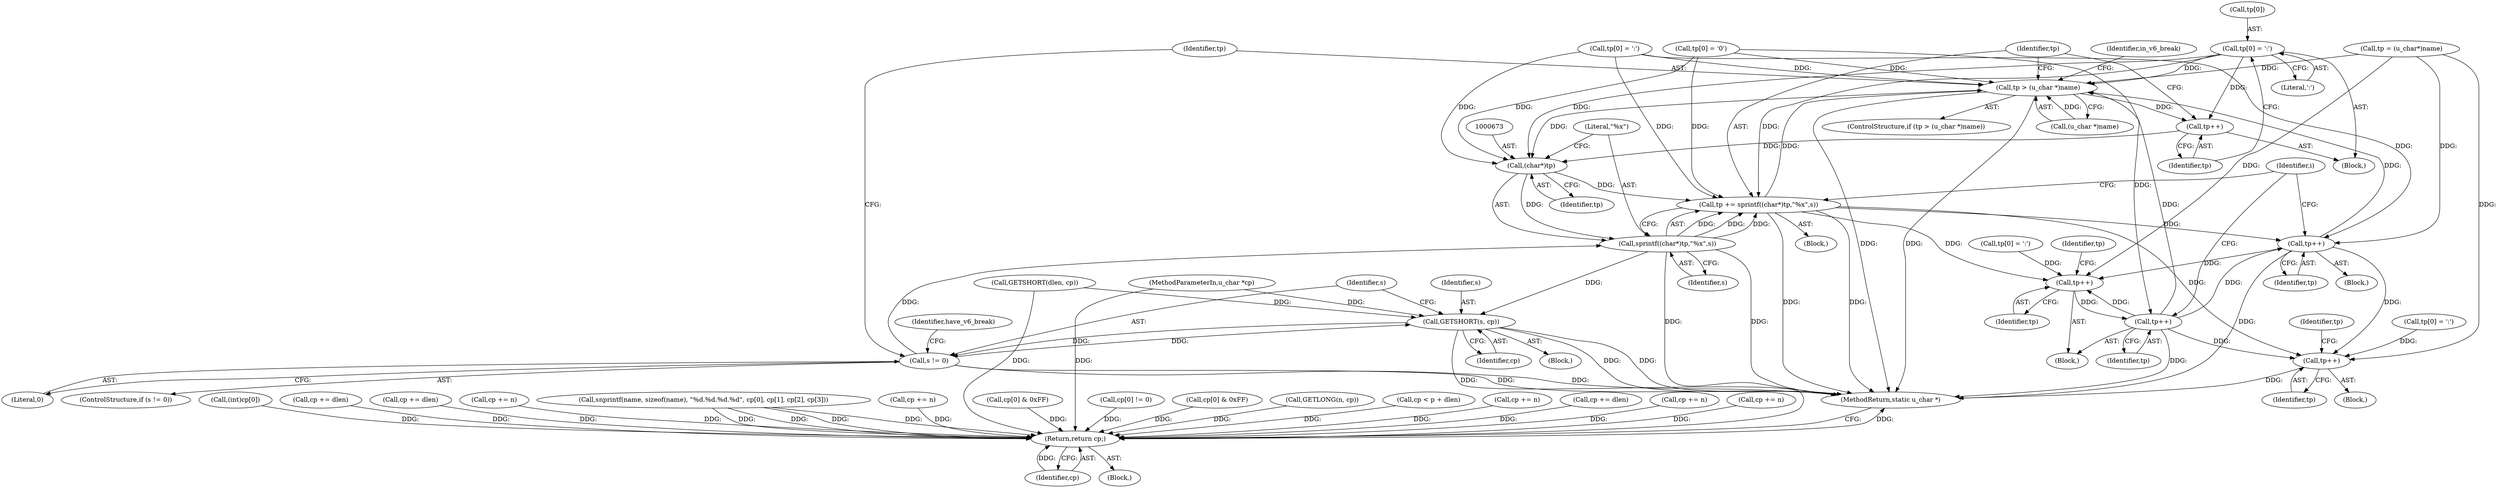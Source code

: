 digraph "0_php-src_b34d7849ed90ced9345f8ea1c59bc8d101c18468@array" {
"1000662" [label="(Call,tp[0] = ':')"];
"1000653" [label="(Call,tp > (u_char *)name)"];
"1000667" [label="(Call,tp++)"];
"1000672" [label="(Call,(char*)tp)"];
"1000669" [label="(Call,tp += sprintf((char*)tp,\"%x\",s))"];
"1000694" [label="(Call,tp++)"];
"1000706" [label="(Call,tp++)"];
"1000713" [label="(Call,tp++)"];
"1000725" [label="(Call,tp++)"];
"1000671" [label="(Call,sprintf((char*)tp,\"%x\",s))"];
"1000644" [label="(Call,GETSHORT(s, cp))"];
"1000648" [label="(Call,s != 0)"];
"1001217" [label="(Return,return cp;)"];
"1000654" [label="(Identifier,tp)"];
"1000642" [label="(Identifier,i)"];
"1000714" [label="(Identifier,tp)"];
"1000701" [label="(Call,tp[0] = ':')"];
"1000707" [label="(Identifier,tp)"];
"1000669" [label="(Call,tp += sprintf((char*)tp,\"%x\",s))"];
"1000720" [label="(Call,tp[0] = ':')"];
"1000681" [label="(Identifier,have_v6_break)"];
"1000758" [label="(Call,(int)cp[0])"];
"1000273" [label="(Call,cp += dlen)"];
"1000651" [label="(Block,)"];
"1000658" [label="(Block,)"];
"1000666" [label="(Literal,':')"];
"1000710" [label="(Identifier,tp)"];
"1001213" [label="(Call,cp += dlen)"];
"1000655" [label="(Call,(u_char *)name)"];
"1001079" [label="(Call,cp += n)"];
"1000650" [label="(Literal,0)"];
"1000649" [label="(Identifier,s)"];
"1000647" [label="(ControlStructure,if (s != 0))"];
"1000644" [label="(Call,GETSHORT(s, cp))"];
"1001218" [label="(Identifier,cp)"];
"1000629" [label="(Call,tp = (u_char*)name)"];
"1000671" [label="(Call,sprintf((char*)tp,\"%x\",s))"];
"1000250" [label="(Call,snprintf(name, sizeof(name), \"%d.%d.%d.%d\", cp[0], cp[1], cp[2], cp[3]))"];
"1001014" [label="(Call,cp += n)"];
"1001217" [label="(Return,return cp;)"];
"1001219" [label="(MethodReturn,static u_char *)"];
"1000719" [label="(Block,)"];
"1000643" [label="(Block,)"];
"1000695" [label="(Identifier,tp)"];
"1000675" [label="(Literal,\"%x\")"];
"1000672" [label="(Call,(char*)tp)"];
"1000676" [label="(Identifier,s)"];
"1000167" [label="(Call,GETSHORT(dlen, cp))"];
"1000706" [label="(Call,tp++)"];
"1000674" [label="(Identifier,tp)"];
"1000645" [label="(Identifier,s)"];
"1000653" [label="(Call,tp > (u_char *)name)"];
"1000830" [label="(Call,cp[0] & 0xFF)"];
"1000113" [label="(Block,)"];
"1000694" [label="(Call,tp++)"];
"1000667" [label="(Call,tp++)"];
"1000670" [label="(Identifier,tp)"];
"1000726" [label="(Identifier,tp)"];
"1000652" [label="(ControlStructure,if (tp > (u_char *)name))"];
"1000668" [label="(Identifier,tp)"];
"1000646" [label="(Identifier,cp)"];
"1000107" [label="(MethodParameterIn,u_char *cp)"];
"1000802" [label="(Call,cp[0] != 0)"];
"1000648" [label="(Call,s != 0)"];
"1001154" [label="(Call,cp[0] & 0xFF)"];
"1000700" [label="(Block,)"];
"1000619" [label="(Call,GETLONG(n, cp))"];
"1000984" [label="(Call,cp < p + dlen)"];
"1000682" [label="(Block,)"];
"1000662" [label="(Call,tp[0] = ':')"];
"1000725" [label="(Call,tp++)"];
"1000352" [label="(Call,cp += n)"];
"1000663" [label="(Call,tp[0])"];
"1000491" [label="(Call,cp += dlen)"];
"1000406" [label="(Call,cp += n)"];
"1000713" [label="(Call,tp++)"];
"1001196" [label="(Call,cp += n)"];
"1000660" [label="(Identifier,in_v6_break)"];
"1000729" [label="(Identifier,tp)"];
"1000708" [label="(Call,tp[0] = '0')"];
"1000689" [label="(Call,tp[0] = ':')"];
"1000662" -> "1000658"  [label="AST: "];
"1000662" -> "1000666"  [label="CFG: "];
"1000663" -> "1000662"  [label="AST: "];
"1000666" -> "1000662"  [label="AST: "];
"1000668" -> "1000662"  [label="CFG: "];
"1000662" -> "1000653"  [label="DDG: "];
"1000662" -> "1000667"  [label="DDG: "];
"1000662" -> "1000669"  [label="DDG: "];
"1000662" -> "1000672"  [label="DDG: "];
"1000653" -> "1000652"  [label="AST: "];
"1000653" -> "1000655"  [label="CFG: "];
"1000654" -> "1000653"  [label="AST: "];
"1000655" -> "1000653"  [label="AST: "];
"1000660" -> "1000653"  [label="CFG: "];
"1000670" -> "1000653"  [label="CFG: "];
"1000653" -> "1001219"  [label="DDG: "];
"1000653" -> "1001219"  [label="DDG: "];
"1000713" -> "1000653"  [label="DDG: "];
"1000629" -> "1000653"  [label="DDG: "];
"1000708" -> "1000653"  [label="DDG: "];
"1000689" -> "1000653"  [label="DDG: "];
"1000669" -> "1000653"  [label="DDG: "];
"1000694" -> "1000653"  [label="DDG: "];
"1000655" -> "1000653"  [label="DDG: "];
"1000653" -> "1000667"  [label="DDG: "];
"1000653" -> "1000672"  [label="DDG: "];
"1000667" -> "1000658"  [label="AST: "];
"1000667" -> "1000668"  [label="CFG: "];
"1000668" -> "1000667"  [label="AST: "];
"1000670" -> "1000667"  [label="CFG: "];
"1000667" -> "1000672"  [label="DDG: "];
"1000672" -> "1000671"  [label="AST: "];
"1000672" -> "1000674"  [label="CFG: "];
"1000673" -> "1000672"  [label="AST: "];
"1000674" -> "1000672"  [label="AST: "];
"1000675" -> "1000672"  [label="CFG: "];
"1000672" -> "1000669"  [label="DDG: "];
"1000672" -> "1000671"  [label="DDG: "];
"1000708" -> "1000672"  [label="DDG: "];
"1000689" -> "1000672"  [label="DDG: "];
"1000669" -> "1000651"  [label="AST: "];
"1000669" -> "1000671"  [label="CFG: "];
"1000670" -> "1000669"  [label="AST: "];
"1000671" -> "1000669"  [label="AST: "];
"1000642" -> "1000669"  [label="CFG: "];
"1000669" -> "1001219"  [label="DDG: "];
"1000669" -> "1001219"  [label="DDG: "];
"1000671" -> "1000669"  [label="DDG: "];
"1000671" -> "1000669"  [label="DDG: "];
"1000671" -> "1000669"  [label="DDG: "];
"1000708" -> "1000669"  [label="DDG: "];
"1000689" -> "1000669"  [label="DDG: "];
"1000669" -> "1000694"  [label="DDG: "];
"1000669" -> "1000706"  [label="DDG: "];
"1000669" -> "1000725"  [label="DDG: "];
"1000694" -> "1000682"  [label="AST: "];
"1000694" -> "1000695"  [label="CFG: "];
"1000695" -> "1000694"  [label="AST: "];
"1000642" -> "1000694"  [label="CFG: "];
"1000694" -> "1001219"  [label="DDG: "];
"1000713" -> "1000694"  [label="DDG: "];
"1000629" -> "1000694"  [label="DDG: "];
"1000689" -> "1000694"  [label="DDG: "];
"1000694" -> "1000706"  [label="DDG: "];
"1000694" -> "1000725"  [label="DDG: "];
"1000706" -> "1000700"  [label="AST: "];
"1000706" -> "1000707"  [label="CFG: "];
"1000707" -> "1000706"  [label="AST: "];
"1000710" -> "1000706"  [label="CFG: "];
"1000713" -> "1000706"  [label="DDG: "];
"1000629" -> "1000706"  [label="DDG: "];
"1000701" -> "1000706"  [label="DDG: "];
"1000706" -> "1000713"  [label="DDG: "];
"1000713" -> "1000700"  [label="AST: "];
"1000713" -> "1000714"  [label="CFG: "];
"1000714" -> "1000713"  [label="AST: "];
"1000642" -> "1000713"  [label="CFG: "];
"1000713" -> "1001219"  [label="DDG: "];
"1000708" -> "1000713"  [label="DDG: "];
"1000713" -> "1000725"  [label="DDG: "];
"1000725" -> "1000719"  [label="AST: "];
"1000725" -> "1000726"  [label="CFG: "];
"1000726" -> "1000725"  [label="AST: "];
"1000729" -> "1000725"  [label="CFG: "];
"1000725" -> "1001219"  [label="DDG: "];
"1000629" -> "1000725"  [label="DDG: "];
"1000720" -> "1000725"  [label="DDG: "];
"1000671" -> "1000676"  [label="CFG: "];
"1000675" -> "1000671"  [label="AST: "];
"1000676" -> "1000671"  [label="AST: "];
"1000671" -> "1001219"  [label="DDG: "];
"1000671" -> "1001219"  [label="DDG: "];
"1000671" -> "1000644"  [label="DDG: "];
"1000648" -> "1000671"  [label="DDG: "];
"1000644" -> "1000643"  [label="AST: "];
"1000644" -> "1000646"  [label="CFG: "];
"1000645" -> "1000644"  [label="AST: "];
"1000646" -> "1000644"  [label="AST: "];
"1000649" -> "1000644"  [label="CFG: "];
"1000644" -> "1001219"  [label="DDG: "];
"1000644" -> "1001219"  [label="DDG: "];
"1000648" -> "1000644"  [label="DDG: "];
"1000167" -> "1000644"  [label="DDG: "];
"1000107" -> "1000644"  [label="DDG: "];
"1000644" -> "1000648"  [label="DDG: "];
"1000644" -> "1001217"  [label="DDG: "];
"1000648" -> "1000647"  [label="AST: "];
"1000648" -> "1000650"  [label="CFG: "];
"1000649" -> "1000648"  [label="AST: "];
"1000650" -> "1000648"  [label="AST: "];
"1000654" -> "1000648"  [label="CFG: "];
"1000681" -> "1000648"  [label="CFG: "];
"1000648" -> "1001219"  [label="DDG: "];
"1000648" -> "1001219"  [label="DDG: "];
"1001217" -> "1000113"  [label="AST: "];
"1001217" -> "1001218"  [label="CFG: "];
"1001218" -> "1001217"  [label="AST: "];
"1001219" -> "1001217"  [label="CFG: "];
"1001217" -> "1001219"  [label="DDG: "];
"1001218" -> "1001217"  [label="DDG: "];
"1001154" -> "1001217"  [label="DDG: "];
"1000406" -> "1001217"  [label="DDG: "];
"1000250" -> "1001217"  [label="DDG: "];
"1000250" -> "1001217"  [label="DDG: "];
"1000250" -> "1001217"  [label="DDG: "];
"1000250" -> "1001217"  [label="DDG: "];
"1001213" -> "1001217"  [label="DDG: "];
"1000830" -> "1001217"  [label="DDG: "];
"1001079" -> "1001217"  [label="DDG: "];
"1001196" -> "1001217"  [label="DDG: "];
"1000802" -> "1001217"  [label="DDG: "];
"1001014" -> "1001217"  [label="DDG: "];
"1000167" -> "1001217"  [label="DDG: "];
"1000619" -> "1001217"  [label="DDG: "];
"1000352" -> "1001217"  [label="DDG: "];
"1000758" -> "1001217"  [label="DDG: "];
"1000273" -> "1001217"  [label="DDG: "];
"1000984" -> "1001217"  [label="DDG: "];
"1000491" -> "1001217"  [label="DDG: "];
"1000107" -> "1001217"  [label="DDG: "];
}
